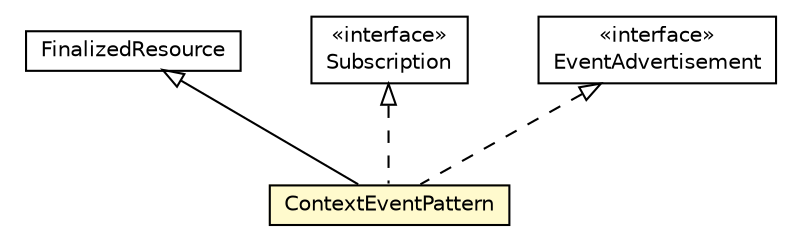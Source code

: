 #!/usr/local/bin/dot
#
# Class diagram 
# Generated by UMLGraph version R5_6-24-gf6e263 (http://www.umlgraph.org/)
#

digraph G {
	edge [fontname="Helvetica",fontsize=10,labelfontname="Helvetica",labelfontsize=10];
	node [fontname="Helvetica",fontsize=10,shape=plaintext];
	nodesep=0.25;
	ranksep=0.5;
	// org.universAAL.middleware.rdf.FinalizedResource
	c154956 [label=<<table title="org.universAAL.middleware.rdf.FinalizedResource" border="0" cellborder="1" cellspacing="0" cellpadding="2" port="p" href="../rdf/FinalizedResource.html">
		<tr><td><table border="0" cellspacing="0" cellpadding="1">
<tr><td align="center" balign="center"> FinalizedResource </td></tr>
		</table></td></tr>
		</table>>, URL="../rdf/FinalizedResource.html", fontname="Helvetica", fontcolor="black", fontsize=10.0];
	// org.universAAL.middleware.bus.model.matchable.Subscription
	c155195 [label=<<table title="org.universAAL.middleware.bus.model.matchable.Subscription" border="0" cellborder="1" cellspacing="0" cellpadding="2" port="p" href="../bus/model/matchable/Subscription.html">
		<tr><td><table border="0" cellspacing="0" cellpadding="1">
<tr><td align="center" balign="center"> &#171;interface&#187; </td></tr>
<tr><td align="center" balign="center"> Subscription </td></tr>
		</table></td></tr>
		</table>>, URL="../bus/model/matchable/Subscription.html", fontname="Helvetica", fontcolor="black", fontsize=10.0];
	// org.universAAL.middleware.bus.model.matchable.EventAdvertisement
	c155196 [label=<<table title="org.universAAL.middleware.bus.model.matchable.EventAdvertisement" border="0" cellborder="1" cellspacing="0" cellpadding="2" port="p" href="../bus/model/matchable/EventAdvertisement.html">
		<tr><td><table border="0" cellspacing="0" cellpadding="1">
<tr><td align="center" balign="center"> &#171;interface&#187; </td></tr>
<tr><td align="center" balign="center"> EventAdvertisement </td></tr>
		</table></td></tr>
		</table>>, URL="../bus/model/matchable/EventAdvertisement.html", fontname="Helvetica", fontcolor="black", fontsize=10.0];
	// org.universAAL.middleware.context.ContextEventPattern
	c155220 [label=<<table title="org.universAAL.middleware.context.ContextEventPattern" border="0" cellborder="1" cellspacing="0" cellpadding="2" port="p" bgcolor="lemonChiffon" href="./ContextEventPattern.html">
		<tr><td><table border="0" cellspacing="0" cellpadding="1">
<tr><td align="center" balign="center"> ContextEventPattern </td></tr>
		</table></td></tr>
		</table>>, URL="./ContextEventPattern.html", fontname="Helvetica", fontcolor="black", fontsize=10.0];
	//org.universAAL.middleware.context.ContextEventPattern extends org.universAAL.middleware.rdf.FinalizedResource
	c154956:p -> c155220:p [dir=back,arrowtail=empty];
	//org.universAAL.middleware.context.ContextEventPattern implements org.universAAL.middleware.bus.model.matchable.EventAdvertisement
	c155196:p -> c155220:p [dir=back,arrowtail=empty,style=dashed];
	//org.universAAL.middleware.context.ContextEventPattern implements org.universAAL.middleware.bus.model.matchable.Subscription
	c155195:p -> c155220:p [dir=back,arrowtail=empty,style=dashed];
}

